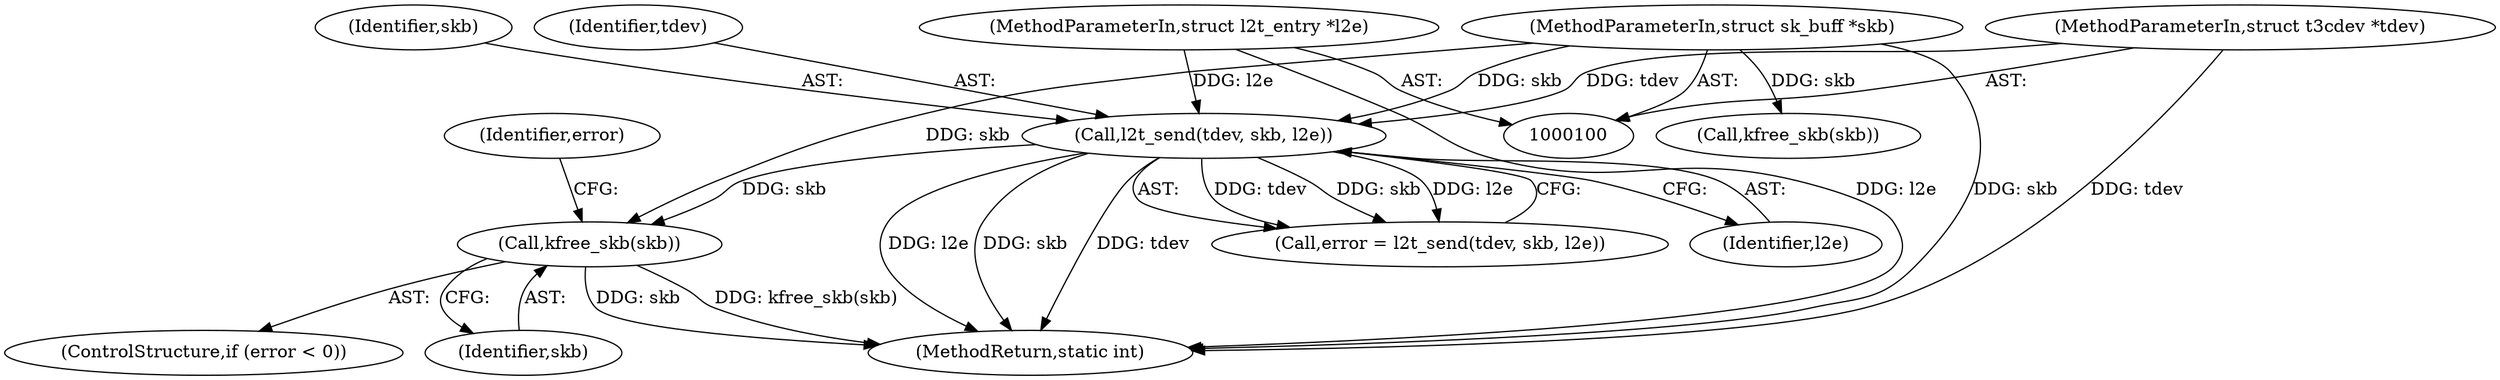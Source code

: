 digraph "0_linux_67f1aee6f45059fd6b0f5b0ecb2c97ad0451f6b3_0@API" {
"1000136" [label="(Call,kfree_skb(skb))"];
"1000128" [label="(Call,l2t_send(tdev, skb, l2e))"];
"1000101" [label="(MethodParameterIn,struct t3cdev *tdev)"];
"1000102" [label="(MethodParameterIn,struct sk_buff *skb)"];
"1000103" [label="(MethodParameterIn,struct l2t_entry *l2e)"];
"1000102" [label="(MethodParameterIn,struct sk_buff *skb)"];
"1000130" [label="(Identifier,skb)"];
"1000132" [label="(ControlStructure,if (error < 0))"];
"1000129" [label="(Identifier,tdev)"];
"1000103" [label="(MethodParameterIn,struct l2t_entry *l2e)"];
"1000137" [label="(Identifier,skb)"];
"1000128" [label="(Call,l2t_send(tdev, skb, l2e))"];
"1000121" [label="(Call,kfree_skb(skb))"];
"1000126" [label="(Call,error = l2t_send(tdev, skb, l2e))"];
"1000131" [label="(Identifier,l2e)"];
"1000101" [label="(MethodParameterIn,struct t3cdev *tdev)"];
"1000145" [label="(MethodReturn,static int)"];
"1000141" [label="(Identifier,error)"];
"1000136" [label="(Call,kfree_skb(skb))"];
"1000136" -> "1000132"  [label="AST: "];
"1000136" -> "1000137"  [label="CFG: "];
"1000137" -> "1000136"  [label="AST: "];
"1000141" -> "1000136"  [label="CFG: "];
"1000136" -> "1000145"  [label="DDG: kfree_skb(skb)"];
"1000136" -> "1000145"  [label="DDG: skb"];
"1000128" -> "1000136"  [label="DDG: skb"];
"1000102" -> "1000136"  [label="DDG: skb"];
"1000128" -> "1000126"  [label="AST: "];
"1000128" -> "1000131"  [label="CFG: "];
"1000129" -> "1000128"  [label="AST: "];
"1000130" -> "1000128"  [label="AST: "];
"1000131" -> "1000128"  [label="AST: "];
"1000126" -> "1000128"  [label="CFG: "];
"1000128" -> "1000145"  [label="DDG: skb"];
"1000128" -> "1000145"  [label="DDG: tdev"];
"1000128" -> "1000145"  [label="DDG: l2e"];
"1000128" -> "1000126"  [label="DDG: tdev"];
"1000128" -> "1000126"  [label="DDG: skb"];
"1000128" -> "1000126"  [label="DDG: l2e"];
"1000101" -> "1000128"  [label="DDG: tdev"];
"1000102" -> "1000128"  [label="DDG: skb"];
"1000103" -> "1000128"  [label="DDG: l2e"];
"1000101" -> "1000100"  [label="AST: "];
"1000101" -> "1000145"  [label="DDG: tdev"];
"1000102" -> "1000100"  [label="AST: "];
"1000102" -> "1000145"  [label="DDG: skb"];
"1000102" -> "1000121"  [label="DDG: skb"];
"1000103" -> "1000100"  [label="AST: "];
"1000103" -> "1000145"  [label="DDG: l2e"];
}
